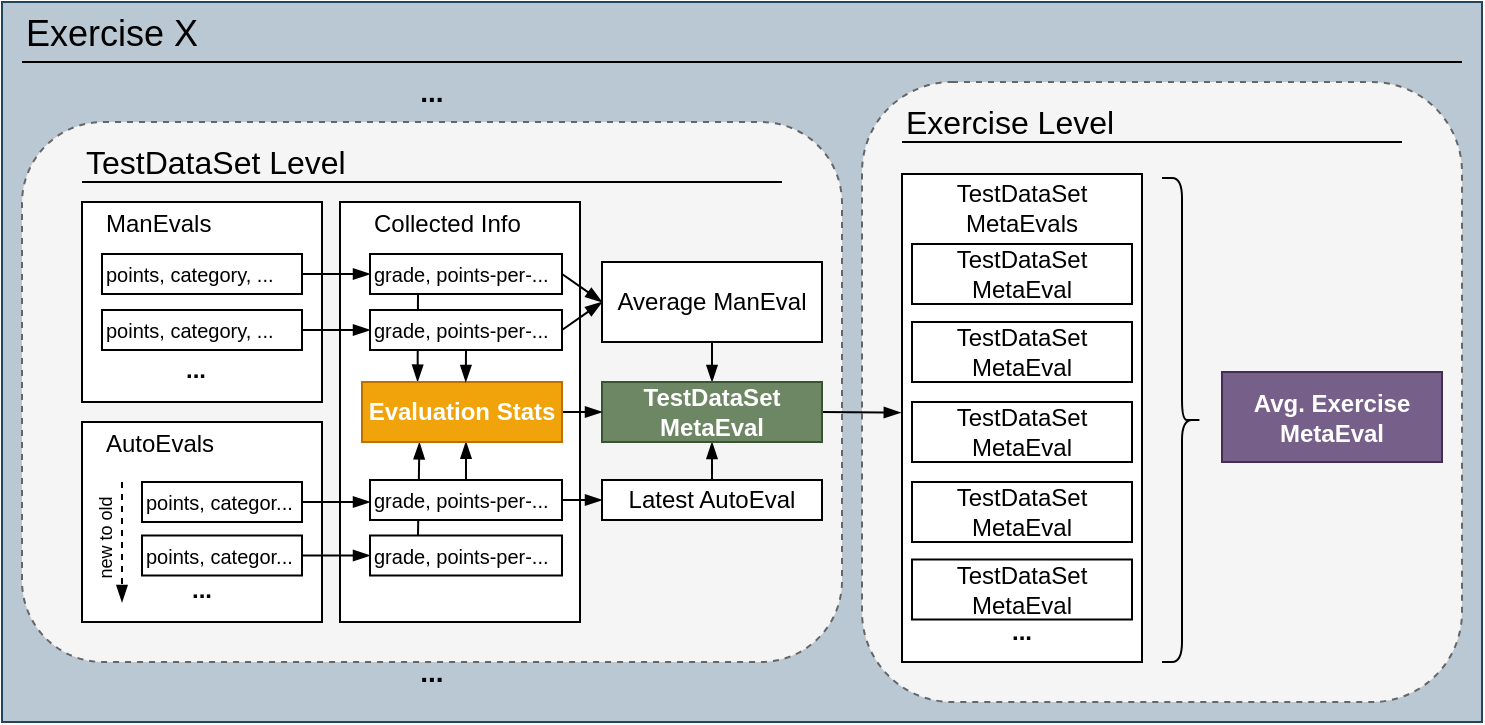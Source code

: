 <mxfile version="14.2.6" type="device"><diagram id="QVvvhd1qOwkCky6uYgdQ" name="Page-1"><mxGraphModel dx="1006" dy="552" grid="1" gridSize="10" guides="1" tooltips="1" connect="1" arrows="1" fold="1" page="1" pageScale="1" pageWidth="827" pageHeight="1169" math="0" shadow="0"><root><mxCell id="0"/><mxCell id="1" parent="0"/><mxCell id="OIV1pHE96wCiiGQB7HY5-4" value="" style="rounded=0;whiteSpace=wrap;html=1;fillColor=#bac8d3;strokeColor=#23445d;" vertex="1" parent="1"><mxGeometry x="120" y="280" width="740" height="360" as="geometry"/></mxCell><mxCell id="OIV1pHE96wCiiGQB7HY5-14" value="" style="rounded=1;whiteSpace=wrap;html=1;align=left;dashed=1;fillColor=#f5f5f5;strokeColor=#666666;fontColor=#333333;" vertex="1" parent="1"><mxGeometry x="130" y="340" width="410" height="270" as="geometry"/></mxCell><mxCell id="OIV1pHE96wCiiGQB7HY5-5" value="&lt;font style=&quot;font-size: 18px&quot;&gt;Exercise X&lt;/font&gt;" style="text;html=1;strokeColor=none;fillColor=none;align=left;verticalAlign=bottom;whiteSpace=wrap;rounded=0;" vertex="1" parent="1"><mxGeometry x="130" y="280" width="720" height="30" as="geometry"/></mxCell><mxCell id="OIV1pHE96wCiiGQB7HY5-6" value="" style="endArrow=none;html=1;entryX=1;entryY=1;entryDx=0;entryDy=0;exitX=0;exitY=1;exitDx=0;exitDy=0;" edge="1" parent="1" source="OIV1pHE96wCiiGQB7HY5-5" target="OIV1pHE96wCiiGQB7HY5-5"><mxGeometry width="50" height="50" relative="1" as="geometry"><mxPoint x="130" y="310" as="sourcePoint"/><mxPoint x="180" y="260" as="targetPoint"/></mxGeometry></mxCell><mxCell id="OIV1pHE96wCiiGQB7HY5-11" value="" style="rounded=0;whiteSpace=wrap;html=1;align=left;" vertex="1" parent="1"><mxGeometry x="160" y="380" width="120" height="100" as="geometry"/></mxCell><mxCell id="OIV1pHE96wCiiGQB7HY5-12" value="ManEvals" style="text;html=1;strokeColor=none;fillColor=none;align=left;verticalAlign=bottom;whiteSpace=wrap;rounded=0;" vertex="1" parent="1"><mxGeometry x="170" y="380" width="100" height="20" as="geometry"/></mxCell><mxCell id="OIV1pHE96wCiiGQB7HY5-13" value="&lt;font style=&quot;font-size: 10px&quot;&gt;points, category, ...&lt;/font&gt;" style="rounded=0;whiteSpace=wrap;html=1;align=left;" vertex="1" parent="1"><mxGeometry x="170" y="406" width="100" height="20" as="geometry"/></mxCell><mxCell id="OIV1pHE96wCiiGQB7HY5-15" value="&lt;span style=&quot;font-size: 16px&quot;&gt;TestDataSet Level&lt;/span&gt;" style="text;html=1;strokeColor=none;fillColor=none;align=left;verticalAlign=middle;whiteSpace=wrap;rounded=0;" vertex="1" parent="1"><mxGeometry x="160" y="350" width="350" height="20" as="geometry"/></mxCell><mxCell id="OIV1pHE96wCiiGQB7HY5-16" value="" style="endArrow=none;html=1;exitX=0;exitY=1;exitDx=0;exitDy=0;entryX=1;entryY=1;entryDx=0;entryDy=0;" edge="1" parent="1" source="OIV1pHE96wCiiGQB7HY5-15" target="OIV1pHE96wCiiGQB7HY5-15"><mxGeometry width="50" height="50" relative="1" as="geometry"><mxPoint x="360" y="510" as="sourcePoint"/><mxPoint x="410" y="460" as="targetPoint"/></mxGeometry></mxCell><mxCell id="OIV1pHE96wCiiGQB7HY5-17" value="" style="rounded=0;whiteSpace=wrap;html=1;align=left;" vertex="1" parent="1"><mxGeometry x="160" y="490" width="120" height="100" as="geometry"/></mxCell><mxCell id="OIV1pHE96wCiiGQB7HY5-18" value="&lt;br&gt;AutoEvals" style="text;html=1;strokeColor=none;fillColor=none;align=left;verticalAlign=bottom;whiteSpace=wrap;rounded=0;" vertex="1" parent="1"><mxGeometry x="170" y="490" width="100" height="20" as="geometry"/></mxCell><mxCell id="OIV1pHE96wCiiGQB7HY5-19" value="&lt;font style=&quot;font-size: 10px&quot;&gt;points, categor...&lt;/font&gt;" style="rounded=0;whiteSpace=wrap;html=1;align=left;" vertex="1" parent="1"><mxGeometry x="190" y="520" width="80" height="20" as="geometry"/></mxCell><mxCell id="OIV1pHE96wCiiGQB7HY5-20" value="" style="endArrow=blockThin;html=1;endFill=1;dashed=1;" edge="1" parent="1"><mxGeometry width="50" height="50" relative="1" as="geometry"><mxPoint x="180" y="520" as="sourcePoint"/><mxPoint x="180" y="580" as="targetPoint"/></mxGeometry></mxCell><mxCell id="OIV1pHE96wCiiGQB7HY5-21" value="new to old" style="text;html=1;strokeColor=none;fillColor=none;align=center;verticalAlign=middle;whiteSpace=wrap;rounded=0;dashed=1;rotation=-90;fontSize=9;" vertex="1" parent="1"><mxGeometry x="146.08" y="540.8" width="51.25" height="13.43" as="geometry"/></mxCell><mxCell id="OIV1pHE96wCiiGQB7HY5-23" value="&lt;span style=&quot;font-size: 10px&quot;&gt;points, categor...&lt;/span&gt;" style="rounded=0;whiteSpace=wrap;html=1;align=left;" vertex="1" parent="1"><mxGeometry x="190" y="546.75" width="80" height="20" as="geometry"/></mxCell><mxCell id="OIV1pHE96wCiiGQB7HY5-24" value="..." style="text;html=1;strokeColor=none;fillColor=none;align=center;verticalAlign=middle;whiteSpace=wrap;rounded=0;dashed=1;fontSize=12;fontStyle=1" vertex="1" parent="1"><mxGeometry x="200" y="563.75" width="40" height="20" as="geometry"/></mxCell><mxCell id="OIV1pHE96wCiiGQB7HY5-25" value="&lt;font style=&quot;font-size: 10px&quot;&gt;points, category, ...&lt;/font&gt;" style="rounded=0;whiteSpace=wrap;html=1;align=left;" vertex="1" parent="1"><mxGeometry x="170" y="434" width="100" height="20" as="geometry"/></mxCell><mxCell id="OIV1pHE96wCiiGQB7HY5-26" value="..." style="text;html=1;strokeColor=none;fillColor=none;align=center;verticalAlign=middle;whiteSpace=wrap;rounded=0;dashed=1;fontSize=12;fontStyle=1" vertex="1" parent="1"><mxGeometry x="197.33" y="454" width="40" height="20" as="geometry"/></mxCell><mxCell id="OIV1pHE96wCiiGQB7HY5-31" value="" style="rounded=0;whiteSpace=wrap;html=1;align=left;" vertex="1" parent="1"><mxGeometry x="304" y="434" width="100" height="20" as="geometry"/></mxCell><mxCell id="OIV1pHE96wCiiGQB7HY5-43" value="" style="rounded=0;whiteSpace=wrap;html=1;fontSize=12;align=left;" vertex="1" parent="1"><mxGeometry x="289" y="380" width="120" height="210" as="geometry"/></mxCell><mxCell id="OIV1pHE96wCiiGQB7HY5-51" style="edgeStyle=none;rounded=0;orthogonalLoop=1;jettySize=auto;html=1;exitX=1;exitY=0.5;exitDx=0;exitDy=0;entryX=0;entryY=0.5;entryDx=0;entryDy=0;endArrow=blockThin;endFill=1;fontSize=12;" edge="1" parent="1" source="OIV1pHE96wCiiGQB7HY5-41" target="OIV1pHE96wCiiGQB7HY5-48"><mxGeometry relative="1" as="geometry"/></mxCell><mxCell id="OIV1pHE96wCiiGQB7HY5-30" value="Collected Info" style="text;html=1;strokeColor=none;fillColor=none;align=left;verticalAlign=bottom;whiteSpace=wrap;rounded=0;" vertex="1" parent="1"><mxGeometry x="304" y="380" width="100" height="20" as="geometry"/></mxCell><mxCell id="OIV1pHE96wCiiGQB7HY5-50" style="rounded=0;orthogonalLoop=1;jettySize=auto;html=1;exitX=1;exitY=0.5;exitDx=0;exitDy=0;entryX=0;entryY=0.5;entryDx=0;entryDy=0;endArrow=blockThin;endFill=1;fontSize=12;" edge="1" parent="1" source="OIV1pHE96wCiiGQB7HY5-29" target="OIV1pHE96wCiiGQB7HY5-48"><mxGeometry relative="1" as="geometry"/></mxCell><mxCell id="OIV1pHE96wCiiGQB7HY5-66" style="edgeStyle=none;rounded=0;orthogonalLoop=1;jettySize=auto;html=1;exitX=0.25;exitY=1;exitDx=0;exitDy=0;endArrow=blockThin;endFill=1;fontSize=12;entryX=0.278;entryY=-0.007;entryDx=0;entryDy=0;entryPerimeter=0;" edge="1" parent="1" source="OIV1pHE96wCiiGQB7HY5-29" target="OIV1pHE96wCiiGQB7HY5-64"><mxGeometry relative="1" as="geometry"><mxPoint x="328.2" y="660" as="targetPoint"/></mxGeometry></mxCell><mxCell id="OIV1pHE96wCiiGQB7HY5-29" value="&lt;font size=&quot;1&quot;&gt;grade, points-per-...&lt;/font&gt;" style="rounded=0;whiteSpace=wrap;html=1;align=left;" vertex="1" parent="1"><mxGeometry x="304" y="406" width="96" height="20" as="geometry"/></mxCell><mxCell id="OIV1pHE96wCiiGQB7HY5-36" style="edgeStyle=orthogonalEdgeStyle;rounded=0;orthogonalLoop=1;jettySize=auto;html=1;exitX=1;exitY=0.5;exitDx=0;exitDy=0;entryX=0;entryY=0.5;entryDx=0;entryDy=0;endArrow=blockThin;endFill=1;fontSize=12;" edge="1" parent="1" source="OIV1pHE96wCiiGQB7HY5-25" target="OIV1pHE96wCiiGQB7HY5-31"><mxGeometry relative="1" as="geometry"/></mxCell><mxCell id="OIV1pHE96wCiiGQB7HY5-37" style="edgeStyle=orthogonalEdgeStyle;rounded=0;orthogonalLoop=1;jettySize=auto;html=1;exitX=1;exitY=0.5;exitDx=0;exitDy=0;entryX=0;entryY=0.5;entryDx=0;entryDy=0;endArrow=blockThin;endFill=1;fontSize=12;" edge="1" parent="1" source="OIV1pHE96wCiiGQB7HY5-13" target="OIV1pHE96wCiiGQB7HY5-29"><mxGeometry relative="1" as="geometry"/></mxCell><mxCell id="OIV1pHE96wCiiGQB7HY5-34" value="" style="endArrow=blockThin;html=1;fontSize=12;exitX=1;exitY=0.5;exitDx=0;exitDy=0;entryX=0;entryY=0.5;entryDx=0;entryDy=0;endFill=1;" edge="1" parent="1" source="OIV1pHE96wCiiGQB7HY5-19"><mxGeometry width="50" height="50" relative="1" as="geometry"><mxPoint x="270" y="530" as="sourcePoint"/><mxPoint x="304" y="530" as="targetPoint"/></mxGeometry></mxCell><mxCell id="OIV1pHE96wCiiGQB7HY5-53" style="edgeStyle=none;rounded=0;orthogonalLoop=1;jettySize=auto;html=1;exitX=1;exitY=0.5;exitDx=0;exitDy=0;entryX=0;entryY=0.5;entryDx=0;entryDy=0;endArrow=blockThin;endFill=1;fontSize=12;" edge="1" parent="1" source="OIV1pHE96wCiiGQB7HY5-44" target="OIV1pHE96wCiiGQB7HY5-52"><mxGeometry relative="1" as="geometry"/></mxCell><mxCell id="OIV1pHE96wCiiGQB7HY5-72" style="edgeStyle=none;rounded=0;orthogonalLoop=1;jettySize=auto;html=1;entryX=0.52;entryY=0.996;entryDx=0;entryDy=0;entryPerimeter=0;endArrow=blockThin;endFill=1;fontSize=12;" edge="1" parent="1" source="OIV1pHE96wCiiGQB7HY5-44" target="OIV1pHE96wCiiGQB7HY5-64"><mxGeometry relative="1" as="geometry"/></mxCell><mxCell id="OIV1pHE96wCiiGQB7HY5-73" style="edgeStyle=none;rounded=0;orthogonalLoop=1;jettySize=auto;html=1;exitX=0.25;exitY=0;exitDx=0;exitDy=0;entryX=0.287;entryY=1.006;entryDx=0;entryDy=0;entryPerimeter=0;endArrow=blockThin;endFill=1;fontSize=12;" edge="1" parent="1" source="OIV1pHE96wCiiGQB7HY5-45" target="OIV1pHE96wCiiGQB7HY5-64"><mxGeometry relative="1" as="geometry"/></mxCell><mxCell id="OIV1pHE96wCiiGQB7HY5-45" value="&lt;font size=&quot;1&quot;&gt;grade, points-per-...&lt;/font&gt;" style="rounded=0;whiteSpace=wrap;html=1;align=left;" vertex="1" parent="1"><mxGeometry x="304" y="546.75" width="96" height="20" as="geometry"/></mxCell><mxCell id="OIV1pHE96wCiiGQB7HY5-56" style="edgeStyle=none;rounded=0;orthogonalLoop=1;jettySize=auto;html=1;entryX=0.5;entryY=0;entryDx=0;entryDy=0;endArrow=blockThin;endFill=1;fontSize=12;" edge="1" parent="1" source="OIV1pHE96wCiiGQB7HY5-48"><mxGeometry relative="1" as="geometry"><mxPoint x="475" y="470" as="targetPoint"/></mxGeometry></mxCell><mxCell id="OIV1pHE96wCiiGQB7HY5-48" value="Average ManEval" style="rounded=0;whiteSpace=wrap;html=1;fontSize=12;align=center;" vertex="1" parent="1"><mxGeometry x="420" y="410" width="110" height="40" as="geometry"/></mxCell><mxCell id="OIV1pHE96wCiiGQB7HY5-55" style="edgeStyle=none;rounded=0;orthogonalLoop=1;jettySize=auto;html=1;entryX=0.5;entryY=1;entryDx=0;entryDy=0;endArrow=blockThin;endFill=1;fontSize=12;" edge="1" parent="1" source="OIV1pHE96wCiiGQB7HY5-52"><mxGeometry relative="1" as="geometry"><mxPoint x="475" y="500" as="targetPoint"/></mxGeometry></mxCell><mxCell id="OIV1pHE96wCiiGQB7HY5-52" value="Latest AutoEval" style="rounded=0;whiteSpace=wrap;html=1;fontSize=12;align=center;" vertex="1" parent="1"><mxGeometry x="420" y="519" width="110" height="20" as="geometry"/></mxCell><mxCell id="OIV1pHE96wCiiGQB7HY5-58" value="" style="rounded=1;whiteSpace=wrap;html=1;align=left;dashed=1;fillColor=#f5f5f5;strokeColor=#666666;fontColor=#333333;" vertex="1" parent="1"><mxGeometry x="550" y="320" width="300" height="310" as="geometry"/></mxCell><mxCell id="OIV1pHE96wCiiGQB7HY5-59" value="&lt;span style=&quot;font-size: 16px&quot;&gt;Exercise Level&lt;/span&gt;" style="text;html=1;strokeColor=none;fillColor=none;align=left;verticalAlign=middle;whiteSpace=wrap;rounded=0;" vertex="1" parent="1"><mxGeometry x="570" y="330" width="250" height="20" as="geometry"/></mxCell><mxCell id="OIV1pHE96wCiiGQB7HY5-60" value="" style="endArrow=none;html=1;fontSize=12;exitX=0;exitY=1;exitDx=0;exitDy=0;entryX=1;entryY=1;entryDx=0;entryDy=0;" edge="1" parent="1" source="OIV1pHE96wCiiGQB7HY5-59" target="OIV1pHE96wCiiGQB7HY5-59"><mxGeometry width="50" height="50" relative="1" as="geometry"><mxPoint x="580" y="480" as="sourcePoint"/><mxPoint x="630" y="430" as="targetPoint"/></mxGeometry></mxCell><mxCell id="OIV1pHE96wCiiGQB7HY5-61" value="&lt;b&gt;&lt;font style=&quot;font-size: 14px&quot;&gt;...&lt;/font&gt;&lt;/b&gt;" style="text;html=1;strokeColor=none;fillColor=none;align=center;verticalAlign=middle;whiteSpace=wrap;rounded=0;fontSize=12;" vertex="1" parent="1"><mxGeometry x="315" y="310" width="40" height="30" as="geometry"/></mxCell><mxCell id="OIV1pHE96wCiiGQB7HY5-62" value="&lt;b&gt;&lt;font style=&quot;font-size: 14px&quot;&gt;...&lt;/font&gt;&lt;/b&gt;" style="text;html=1;strokeColor=none;fillColor=none;align=center;verticalAlign=middle;whiteSpace=wrap;rounded=0;fontSize=12;" vertex="1" parent="1"><mxGeometry x="315" y="610" width="40" height="10" as="geometry"/></mxCell><mxCell id="OIV1pHE96wCiiGQB7HY5-74" style="edgeStyle=none;rounded=0;orthogonalLoop=1;jettySize=auto;html=1;exitX=1;exitY=0.5;exitDx=0;exitDy=0;entryX=-0.005;entryY=0.489;entryDx=0;entryDy=0;entryPerimeter=0;endArrow=blockThin;endFill=1;fontSize=12;" edge="1" parent="1" source="OIV1pHE96wCiiGQB7HY5-63" target="OIV1pHE96wCiiGQB7HY5-76"><mxGeometry relative="1" as="geometry"/></mxCell><mxCell id="OIV1pHE96wCiiGQB7HY5-63" value="&lt;b&gt;TestDataSet&lt;br&gt;MetaEval&lt;br&gt;&lt;/b&gt;" style="rounded=0;whiteSpace=wrap;html=1;fontSize=12;align=center;fillColor=#6d8764;strokeColor=#3A5431;fontColor=#ffffff;" vertex="1" parent="1"><mxGeometry x="420" y="470" width="110" height="30" as="geometry"/></mxCell><mxCell id="OIV1pHE96wCiiGQB7HY5-88" style="edgeStyle=none;rounded=0;orthogonalLoop=1;jettySize=auto;html=1;exitX=1;exitY=0.5;exitDx=0;exitDy=0;entryX=0;entryY=0.5;entryDx=0;entryDy=0;endArrow=blockThin;endFill=1;fontSize=12;" edge="1" parent="1" source="OIV1pHE96wCiiGQB7HY5-64" target="OIV1pHE96wCiiGQB7HY5-63"><mxGeometry relative="1" as="geometry"/></mxCell><mxCell id="OIV1pHE96wCiiGQB7HY5-64" value="&lt;b&gt;Evaluation Stats&lt;/b&gt;" style="rounded=0;whiteSpace=wrap;html=1;fontSize=12;align=center;fillColor=#f0a30a;strokeColor=#BD7000;fontColor=#ffffff;" vertex="1" parent="1"><mxGeometry x="300" y="470" width="100" height="30" as="geometry"/></mxCell><mxCell id="OIV1pHE96wCiiGQB7HY5-71" style="edgeStyle=none;rounded=0;orthogonalLoop=1;jettySize=auto;html=1;exitX=0.5;exitY=1;exitDx=0;exitDy=0;entryX=0.519;entryY=-0.001;entryDx=0;entryDy=0;endArrow=blockThin;endFill=1;fontSize=12;entryPerimeter=0;" edge="1" parent="1" source="OIV1pHE96wCiiGQB7HY5-41" target="OIV1pHE96wCiiGQB7HY5-64"><mxGeometry relative="1" as="geometry"/></mxCell><mxCell id="OIV1pHE96wCiiGQB7HY5-41" value="&lt;font style=&quot;font-size: 10px&quot;&gt;grade, points-per-...&lt;/font&gt;" style="rounded=0;whiteSpace=wrap;html=1;align=left;" vertex="1" parent="1"><mxGeometry x="304" y="434" width="96" height="20" as="geometry"/></mxCell><mxCell id="OIV1pHE96wCiiGQB7HY5-68" style="edgeStyle=none;rounded=0;orthogonalLoop=1;jettySize=auto;html=1;exitX=1;exitY=0.5;exitDx=0;exitDy=0;entryX=0;entryY=0.5;entryDx=0;entryDy=0;endArrow=blockThin;endFill=1;fontSize=12;" edge="1" parent="1" source="OIV1pHE96wCiiGQB7HY5-23" target="OIV1pHE96wCiiGQB7HY5-45"><mxGeometry relative="1" as="geometry"/></mxCell><mxCell id="OIV1pHE96wCiiGQB7HY5-44" value="&lt;font size=&quot;1&quot;&gt;grade, points-per-...&lt;/font&gt;" style="rounded=0;whiteSpace=wrap;html=1;align=left;" vertex="1" parent="1"><mxGeometry x="304" y="519" width="96" height="20" as="geometry"/></mxCell><mxCell id="OIV1pHE96wCiiGQB7HY5-76" value="" style="rounded=0;whiteSpace=wrap;html=1;fontSize=12;align=left;" vertex="1" parent="1"><mxGeometry x="570" y="366" width="120" height="244" as="geometry"/></mxCell><mxCell id="OIV1pHE96wCiiGQB7HY5-77" value="TestDataSet MetaEvals" style="text;html=1;strokeColor=none;fillColor=none;align=center;verticalAlign=middle;whiteSpace=wrap;rounded=0;fontSize=12;" vertex="1" parent="1"><mxGeometry x="570" y="366" width="120" height="34" as="geometry"/></mxCell><mxCell id="OIV1pHE96wCiiGQB7HY5-78" value="&lt;span style=&quot;font-weight: normal&quot;&gt;TestDataSet&lt;br&gt;MetaEval&lt;/span&gt;" style="rounded=0;whiteSpace=wrap;html=1;fontSize=12;align=center;fontStyle=1" vertex="1" parent="1"><mxGeometry x="575" y="401" width="110" height="30" as="geometry"/></mxCell><mxCell id="OIV1pHE96wCiiGQB7HY5-79" value="&lt;span style=&quot;font-weight: normal&quot;&gt;TestDataSet&lt;br&gt;MetaEval&lt;/span&gt;" style="rounded=0;whiteSpace=wrap;html=1;fontSize=12;align=center;fontStyle=1" vertex="1" parent="1"><mxGeometry x="575" y="440" width="110" height="30" as="geometry"/></mxCell><mxCell id="OIV1pHE96wCiiGQB7HY5-80" value="&lt;span style=&quot;font-weight: normal&quot;&gt;TestDataSet&lt;br&gt;MetaEval&lt;/span&gt;" style="rounded=0;whiteSpace=wrap;html=1;fontSize=12;align=center;fontStyle=1" vertex="1" parent="1"><mxGeometry x="575" y="480" width="110" height="30" as="geometry"/></mxCell><mxCell id="OIV1pHE96wCiiGQB7HY5-81" value="&lt;span style=&quot;font-weight: normal&quot;&gt;TestDataSet&lt;br&gt;MetaEval&lt;/span&gt;" style="rounded=0;whiteSpace=wrap;html=1;fontSize=12;align=center;fontStyle=1" vertex="1" parent="1"><mxGeometry x="575" y="520" width="110" height="30" as="geometry"/></mxCell><mxCell id="OIV1pHE96wCiiGQB7HY5-82" value="&lt;span&gt;TestDataSet&lt;br&gt;MetaEval&lt;/span&gt;" style="rounded=0;whiteSpace=wrap;html=1;fontSize=12;align=center;fontStyle=0" vertex="1" parent="1"><mxGeometry x="575" y="558.75" width="110" height="30" as="geometry"/></mxCell><mxCell id="OIV1pHE96wCiiGQB7HY5-83" value="..." style="text;html=1;strokeColor=none;fillColor=none;align=center;verticalAlign=middle;whiteSpace=wrap;rounded=0;dashed=1;fontSize=12;fontStyle=1" vertex="1" parent="1"><mxGeometry x="610" y="585" width="40" height="20" as="geometry"/></mxCell><mxCell id="OIV1pHE96wCiiGQB7HY5-85" value="" style="shape=curlyBracket;whiteSpace=wrap;html=1;rounded=1;fontSize=12;align=left;rotation=-180;" vertex="1" parent="1"><mxGeometry x="700" y="368" width="20" height="242" as="geometry"/></mxCell><mxCell id="OIV1pHE96wCiiGQB7HY5-87" value="&lt;b&gt;Avg. Exercise MetaEval&lt;/b&gt;" style="rounded=0;whiteSpace=wrap;html=1;fontSize=12;align=center;fillColor=#76608a;strokeColor=#432D57;fontColor=#ffffff;" vertex="1" parent="1"><mxGeometry x="730" y="465" width="110" height="45" as="geometry"/></mxCell></root></mxGraphModel></diagram></mxfile>